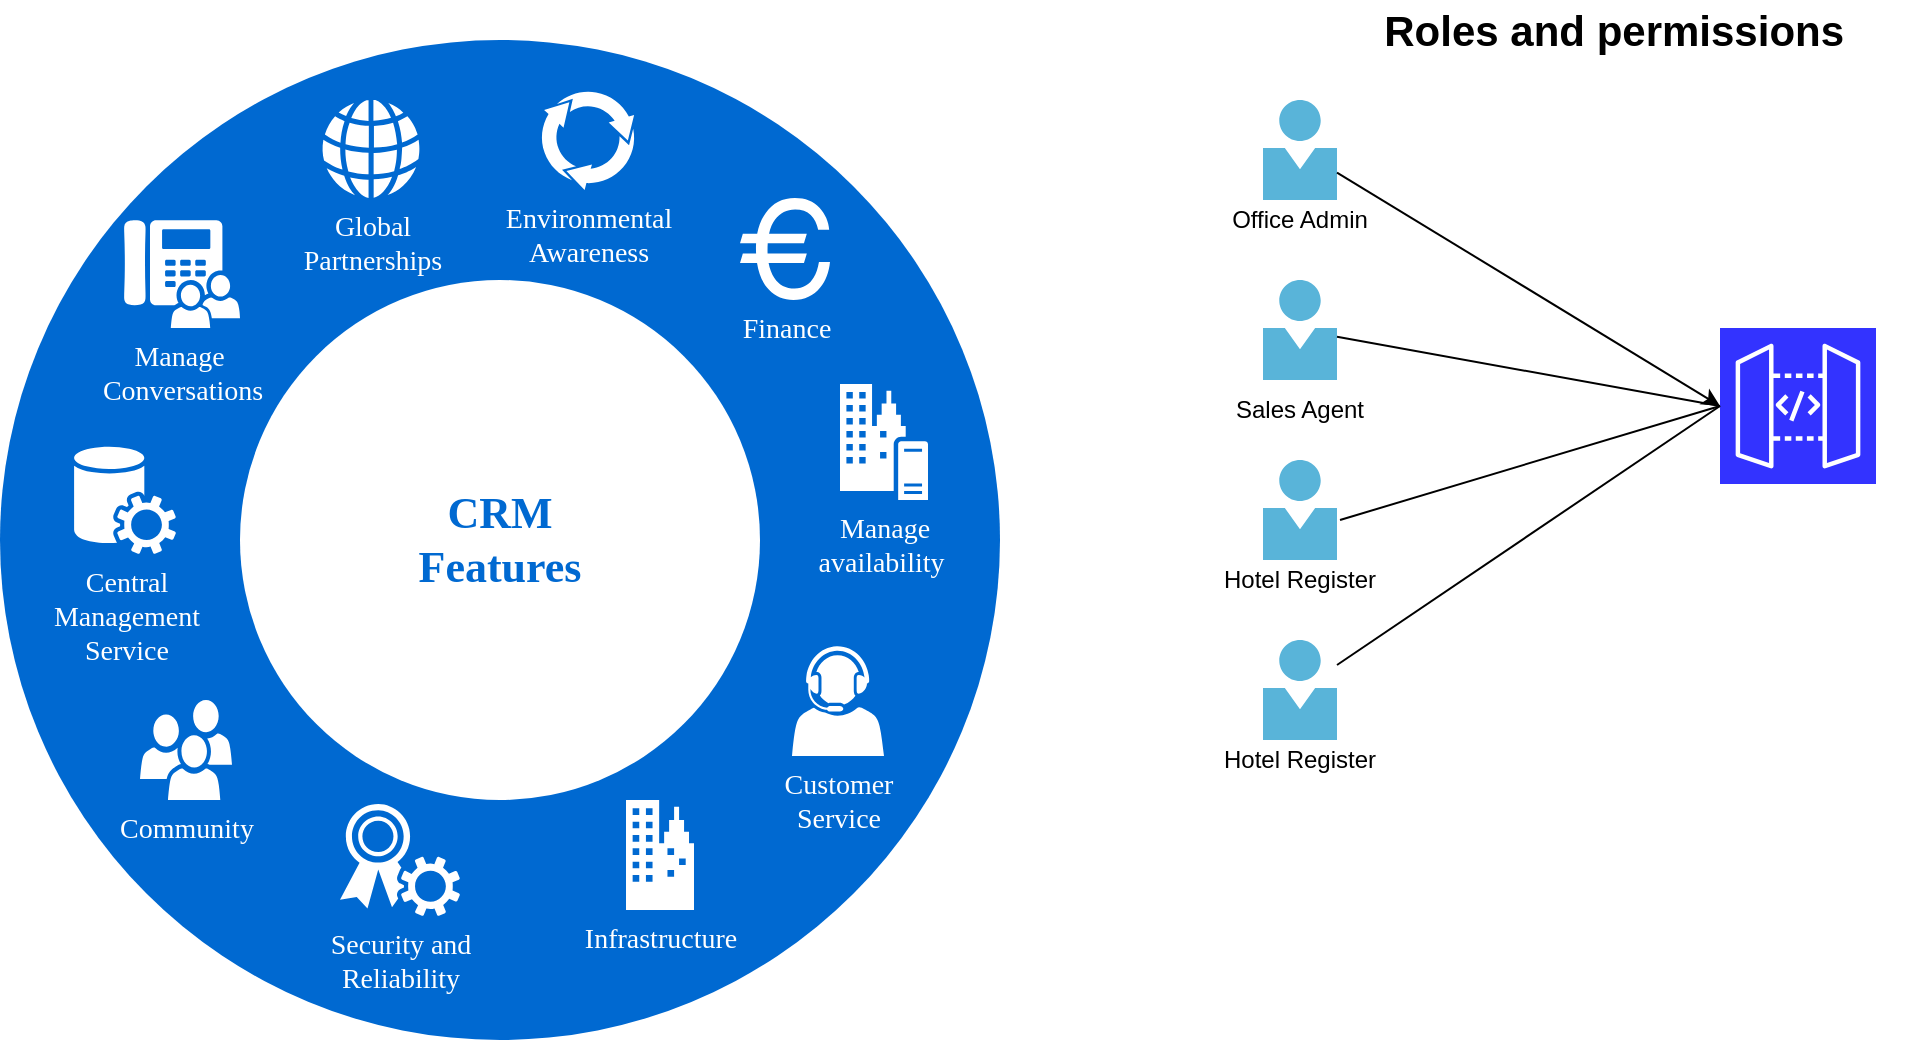 <mxfile version="20.7.4" type="github">
  <diagram name="Page-1" id="3e8102d1-ef87-2e61-34e1-82d9a586fe2e">
    <mxGraphModel dx="735" dy="548" grid="1" gridSize="10" guides="1" tooltips="1" connect="1" arrows="1" fold="1" page="1" pageScale="1" pageWidth="1100" pageHeight="850" background="none" math="0" shadow="0">
      <root>
        <mxCell id="0" />
        <mxCell id="1" parent="0" />
        <mxCell id="70666756c84bb93c-1" value="" style="ellipse;whiteSpace=wrap;html=1;rounded=0;shadow=0;comic=0;strokeWidth=1;fontFamily=Verdana;fontSize=14;strokeColor=none;fillColor=#0069D1;" parent="1" vertex="1">
          <mxGeometry x="120" y="40" width="500" height="500" as="geometry" />
        </mxCell>
        <mxCell id="70666756c84bb93c-2" value="CRM&lt;br&gt;Features" style="ellipse;whiteSpace=wrap;html=1;rounded=0;shadow=0;comic=0;strokeWidth=1;fontFamily=Verdana;fontSize=22;strokeColor=none;fillColor=#ffffff;fontColor=#0069D1;fontStyle=1" parent="1" vertex="1">
          <mxGeometry x="240" y="160" width="260" height="260" as="geometry" />
        </mxCell>
        <mxCell id="70666756c84bb93c-5" value="Community" style="shadow=0;dashed=0;html=1;strokeColor=none;fillColor=#ffffff;labelPosition=center;verticalLabelPosition=bottom;verticalAlign=top;shape=mxgraph.office.users.users;rounded=0;comic=0;fontFamily=Verdana;fontSize=14;fontColor=#FFFFFF;" parent="1" vertex="1">
          <mxGeometry x="190" y="370" width="46" height="50" as="geometry" />
        </mxCell>
        <mxCell id="70666756c84bb93c-6" value="Customer&lt;div&gt;Service&lt;/div&gt;" style="shadow=0;dashed=0;html=1;strokeColor=none;fillColor=#ffffff;labelPosition=center;verticalLabelPosition=bottom;verticalAlign=top;shape=mxgraph.office.users.call_center_agent;rounded=0;comic=0;fontFamily=Verdana;fontSize=14;fontColor=#FFFFFF;" parent="1" vertex="1">
          <mxGeometry x="516" y="343" width="46" height="55" as="geometry" />
        </mxCell>
        <mxCell id="70666756c84bb93c-7" value="Manage&amp;nbsp;&lt;br&gt;Conversations" style="shadow=0;dashed=0;html=1;strokeColor=none;fillColor=#ffffff;labelPosition=center;verticalLabelPosition=bottom;verticalAlign=top;shape=mxgraph.office.users.response_group;rounded=0;comic=0;fontFamily=Verdana;fontSize=14;fontColor=#FFFFFF;" parent="1" vertex="1">
          <mxGeometry x="182" y="130" width="58" height="54" as="geometry" />
        </mxCell>
        <mxCell id="70666756c84bb93c-8" value="Central&lt;div&gt;Management&lt;/div&gt;&lt;div&gt;Service&lt;/div&gt;" style="shadow=0;dashed=0;html=1;strokeColor=none;fillColor=#ffffff;labelPosition=center;verticalLabelPosition=bottom;verticalAlign=top;shape=mxgraph.office.services.central_management_service;rounded=0;comic=0;fontFamily=Verdana;fontSize=14;fontColor=#FFFFFF;" parent="1" vertex="1">
          <mxGeometry x="157" y="243" width="51" height="54" as="geometry" />
        </mxCell>
        <mxCell id="70666756c84bb93c-9" value="Manage&lt;br&gt;availability&amp;nbsp;" style="shadow=0;dashed=0;html=1;strokeColor=none;fillColor=#ffffff;labelPosition=center;verticalLabelPosition=bottom;verticalAlign=top;shape=mxgraph.office.servers.on_premises_server;rounded=0;comic=0;fontFamily=Verdana;fontSize=14;fontColor=#FFFFFF;" parent="1" vertex="1">
          <mxGeometry x="540" y="212" width="44" height="58" as="geometry" />
        </mxCell>
        <mxCell id="70666756c84bb93c-10" value="Security and&lt;br&gt;Reliability" style="shadow=0;dashed=0;html=1;strokeColor=none;fillColor=#ffffff;labelPosition=center;verticalLabelPosition=bottom;verticalAlign=top;shape=mxgraph.office.security.token_service;rounded=0;comic=0;fontFamily=Verdana;fontSize=14;fontColor=#FFFFFF;" parent="1" vertex="1">
          <mxGeometry x="290" y="422" width="60" height="56" as="geometry" />
        </mxCell>
        <mxCell id="70666756c84bb93c-11" value="Infrastructure" style="shadow=0;dashed=0;html=1;strokeColor=none;fillColor=#ffffff;labelPosition=center;verticalLabelPosition=bottom;verticalAlign=top;shape=mxgraph.office.concepts.on_premises;rounded=0;comic=0;fontFamily=Verdana;fontSize=14;fontColor=#FFFFFF;" parent="1" vertex="1">
          <mxGeometry x="433" y="420" width="34" height="55" as="geometry" />
        </mxCell>
        <mxCell id="70666756c84bb93c-12" value="Global&lt;div&gt;Partnerships&lt;/div&gt;" style="shadow=0;dashed=0;html=1;strokeColor=none;fillColor=#ffffff;labelPosition=center;verticalLabelPosition=bottom;verticalAlign=top;shape=mxgraph.office.concepts.globe_internet;rounded=0;comic=0;fontFamily=Verdana;fontSize=14;fontColor=#FFFFFF;" parent="1" vertex="1">
          <mxGeometry x="281" y="70" width="49" height="49" as="geometry" />
        </mxCell>
        <mxCell id="70666756c84bb93c-13" value="Environmental&lt;div&gt;Awareness&lt;/div&gt;" style="shadow=0;dashed=0;html=1;strokeColor=none;shape=mxgraph.mscae.general.continuous_cycle;fillColor=#ffffff;rounded=0;comic=0;fontFamily=Verdana;fontSize=14;fontColor=#FFFFFF;verticalAlign=top;labelPosition=center;verticalLabelPosition=bottom;align=center;" parent="1" vertex="1">
          <mxGeometry x="390" y="65" width="48" height="50" as="geometry" />
        </mxCell>
        <mxCell id="70666756c84bb93c-15" value="Finance" style="shape=mxgraph.signs.travel.euro;html=1;fillColor=#ffffff;strokeColor=none;verticalLabelPosition=bottom;verticalAlign=top;align=center;rounded=0;shadow=0;dashed=0;comic=0;fontFamily=Verdana;fontSize=14;fontColor=#FFFFFF;" parent="1" vertex="1">
          <mxGeometry x="490" y="119" width="45" height="51" as="geometry" />
        </mxCell>
        <mxCell id="_6777UeAourxS73tgjvb-6" value="" style="sketch=0;points=[[0,0,0],[0.25,0,0],[0.5,0,0],[0.75,0,0],[1,0,0],[0,1,0],[0.25,1,0],[0.5,1,0],[0.75,1,0],[1,1,0],[0,0.25,0],[0,0.5,0],[0,0.75,0],[1,0.25,0],[1,0.5,0],[1,0.75,0]];outlineConnect=0;fontColor=#232F3E;gradientColor=#3333FF;gradientDirection=north;fillColor=#3333FF;strokeColor=#ffffff;dashed=0;verticalLabelPosition=bottom;verticalAlign=top;align=center;html=1;fontSize=12;fontStyle=0;aspect=fixed;shape=mxgraph.aws4.resourceIcon;resIcon=mxgraph.aws4.api_gateway;labelBackgroundColor=none;" vertex="1" parent="1">
          <mxGeometry x="980" y="184" width="78" height="78" as="geometry" />
        </mxCell>
        <mxCell id="_6777UeAourxS73tgjvb-9" value="" style="group" vertex="1" connectable="0" parent="1">
          <mxGeometry x="740" y="70" width="85" height="80" as="geometry" />
        </mxCell>
        <mxCell id="_6777UeAourxS73tgjvb-7" value="" style="sketch=0;aspect=fixed;html=1;points=[];align=center;image;fontSize=12;image=img/lib/mscae/Person.svg;labelBackgroundColor=none;fillColor=#3333FF;gradientColor=#3333FF;" vertex="1" parent="_6777UeAourxS73tgjvb-9">
          <mxGeometry x="11.5" width="37" height="50" as="geometry" />
        </mxCell>
        <mxCell id="_6777UeAourxS73tgjvb-8" value="Office Admin" style="text;strokeColor=none;align=center;fillColor=none;html=1;verticalAlign=middle;whiteSpace=wrap;rounded=0;labelBackgroundColor=none;" vertex="1" parent="_6777UeAourxS73tgjvb-9">
          <mxGeometry x="-25" y="45" width="110" height="30" as="geometry" />
        </mxCell>
        <mxCell id="_6777UeAourxS73tgjvb-10" value="" style="endArrow=classic;html=1;rounded=0;entryX=0;entryY=0.5;entryDx=0;entryDy=0;entryPerimeter=0;" edge="1" parent="1" source="_6777UeAourxS73tgjvb-7" target="_6777UeAourxS73tgjvb-6">
          <mxGeometry width="50" height="50" relative="1" as="geometry">
            <mxPoint x="800" y="120" as="sourcePoint" />
            <mxPoint x="660" y="220" as="targetPoint" />
          </mxGeometry>
        </mxCell>
        <mxCell id="_6777UeAourxS73tgjvb-11" value="&lt;font style=&quot;font-size: 21px;&quot;&gt;&lt;b&gt;Roles and permissions&amp;nbsp;&lt;/b&gt;&lt;/font&gt;" style="text;strokeColor=none;align=center;fillColor=none;html=1;verticalAlign=middle;whiteSpace=wrap;rounded=0;labelBackgroundColor=none;" vertex="1" parent="1">
          <mxGeometry x="780" y="20" width="300" height="30" as="geometry" />
        </mxCell>
        <mxCell id="_6777UeAourxS73tgjvb-12" value="" style="group" vertex="1" connectable="0" parent="1">
          <mxGeometry x="740" y="160" width="85" height="80" as="geometry" />
        </mxCell>
        <mxCell id="_6777UeAourxS73tgjvb-13" value="" style="sketch=0;aspect=fixed;html=1;points=[];align=center;image;fontSize=12;image=img/lib/mscae/Person.svg;labelBackgroundColor=none;fillColor=#3333FF;gradientColor=#3333FF;" vertex="1" parent="_6777UeAourxS73tgjvb-12">
          <mxGeometry x="11.5" width="37" height="50" as="geometry" />
        </mxCell>
        <mxCell id="_6777UeAourxS73tgjvb-14" value="Sales Agent" style="text;strokeColor=none;align=center;fillColor=none;html=1;verticalAlign=middle;whiteSpace=wrap;rounded=0;labelBackgroundColor=none;" vertex="1" parent="_6777UeAourxS73tgjvb-12">
          <mxGeometry x="-25" y="50" width="110" height="30" as="geometry" />
        </mxCell>
        <mxCell id="_6777UeAourxS73tgjvb-16" value="" style="endArrow=none;html=1;rounded=0;fontSize=21;entryX=0;entryY=0.5;entryDx=0;entryDy=0;entryPerimeter=0;" edge="1" parent="1" source="_6777UeAourxS73tgjvb-13" target="_6777UeAourxS73tgjvb-6">
          <mxGeometry width="50" height="50" relative="1" as="geometry">
            <mxPoint x="710" y="220" as="sourcePoint" />
            <mxPoint x="760" y="170" as="targetPoint" />
          </mxGeometry>
        </mxCell>
        <mxCell id="_6777UeAourxS73tgjvb-17" value="" style="group" vertex="1" connectable="0" parent="1">
          <mxGeometry x="740" y="250" width="85" height="80" as="geometry" />
        </mxCell>
        <mxCell id="_6777UeAourxS73tgjvb-18" value="" style="sketch=0;aspect=fixed;html=1;points=[];align=center;image;fontSize=12;image=img/lib/mscae/Person.svg;labelBackgroundColor=none;fillColor=#3333FF;gradientColor=#3333FF;" vertex="1" parent="_6777UeAourxS73tgjvb-17">
          <mxGeometry x="11.5" width="37" height="50" as="geometry" />
        </mxCell>
        <mxCell id="_6777UeAourxS73tgjvb-19" value="Hotel Register" style="text;strokeColor=none;align=center;fillColor=none;html=1;verticalAlign=middle;whiteSpace=wrap;rounded=0;labelBackgroundColor=none;" vertex="1" parent="_6777UeAourxS73tgjvb-17">
          <mxGeometry x="-25" y="45" width="110" height="30" as="geometry" />
        </mxCell>
        <mxCell id="_6777UeAourxS73tgjvb-20" value="" style="endArrow=none;html=1;rounded=0;fontSize=21;exitX=1.041;exitY=0.6;exitDx=0;exitDy=0;exitPerimeter=0;entryX=0;entryY=0.5;entryDx=0;entryDy=0;entryPerimeter=0;" edge="1" parent="1" source="_6777UeAourxS73tgjvb-18" target="_6777UeAourxS73tgjvb-6">
          <mxGeometry width="50" height="50" relative="1" as="geometry">
            <mxPoint x="710" y="220" as="sourcePoint" />
            <mxPoint x="760" y="170" as="targetPoint" />
          </mxGeometry>
        </mxCell>
        <mxCell id="_6777UeAourxS73tgjvb-21" value="" style="group" vertex="1" connectable="0" parent="1">
          <mxGeometry x="740" y="340" width="85" height="80" as="geometry" />
        </mxCell>
        <mxCell id="_6777UeAourxS73tgjvb-22" value="" style="sketch=0;aspect=fixed;html=1;points=[];align=center;image;fontSize=12;image=img/lib/mscae/Person.svg;labelBackgroundColor=none;fillColor=#3333FF;gradientColor=#3333FF;" vertex="1" parent="_6777UeAourxS73tgjvb-21">
          <mxGeometry x="11.5" width="37" height="50" as="geometry" />
        </mxCell>
        <mxCell id="_6777UeAourxS73tgjvb-23" value="Hotel Register" style="text;strokeColor=none;align=center;fillColor=none;html=1;verticalAlign=middle;whiteSpace=wrap;rounded=0;labelBackgroundColor=none;" vertex="1" parent="_6777UeAourxS73tgjvb-21">
          <mxGeometry x="-25" y="45" width="110" height="30" as="geometry" />
        </mxCell>
        <mxCell id="_6777UeAourxS73tgjvb-24" value="" style="endArrow=none;html=1;rounded=0;fontSize=21;entryX=0;entryY=0.5;entryDx=0;entryDy=0;entryPerimeter=0;" edge="1" parent="1" source="_6777UeAourxS73tgjvb-22" target="_6777UeAourxS73tgjvb-6">
          <mxGeometry width="50" height="50" relative="1" as="geometry">
            <mxPoint x="780" y="380" as="sourcePoint" />
            <mxPoint x="990" y="223" as="targetPoint" />
          </mxGeometry>
        </mxCell>
      </root>
    </mxGraphModel>
  </diagram>
</mxfile>
